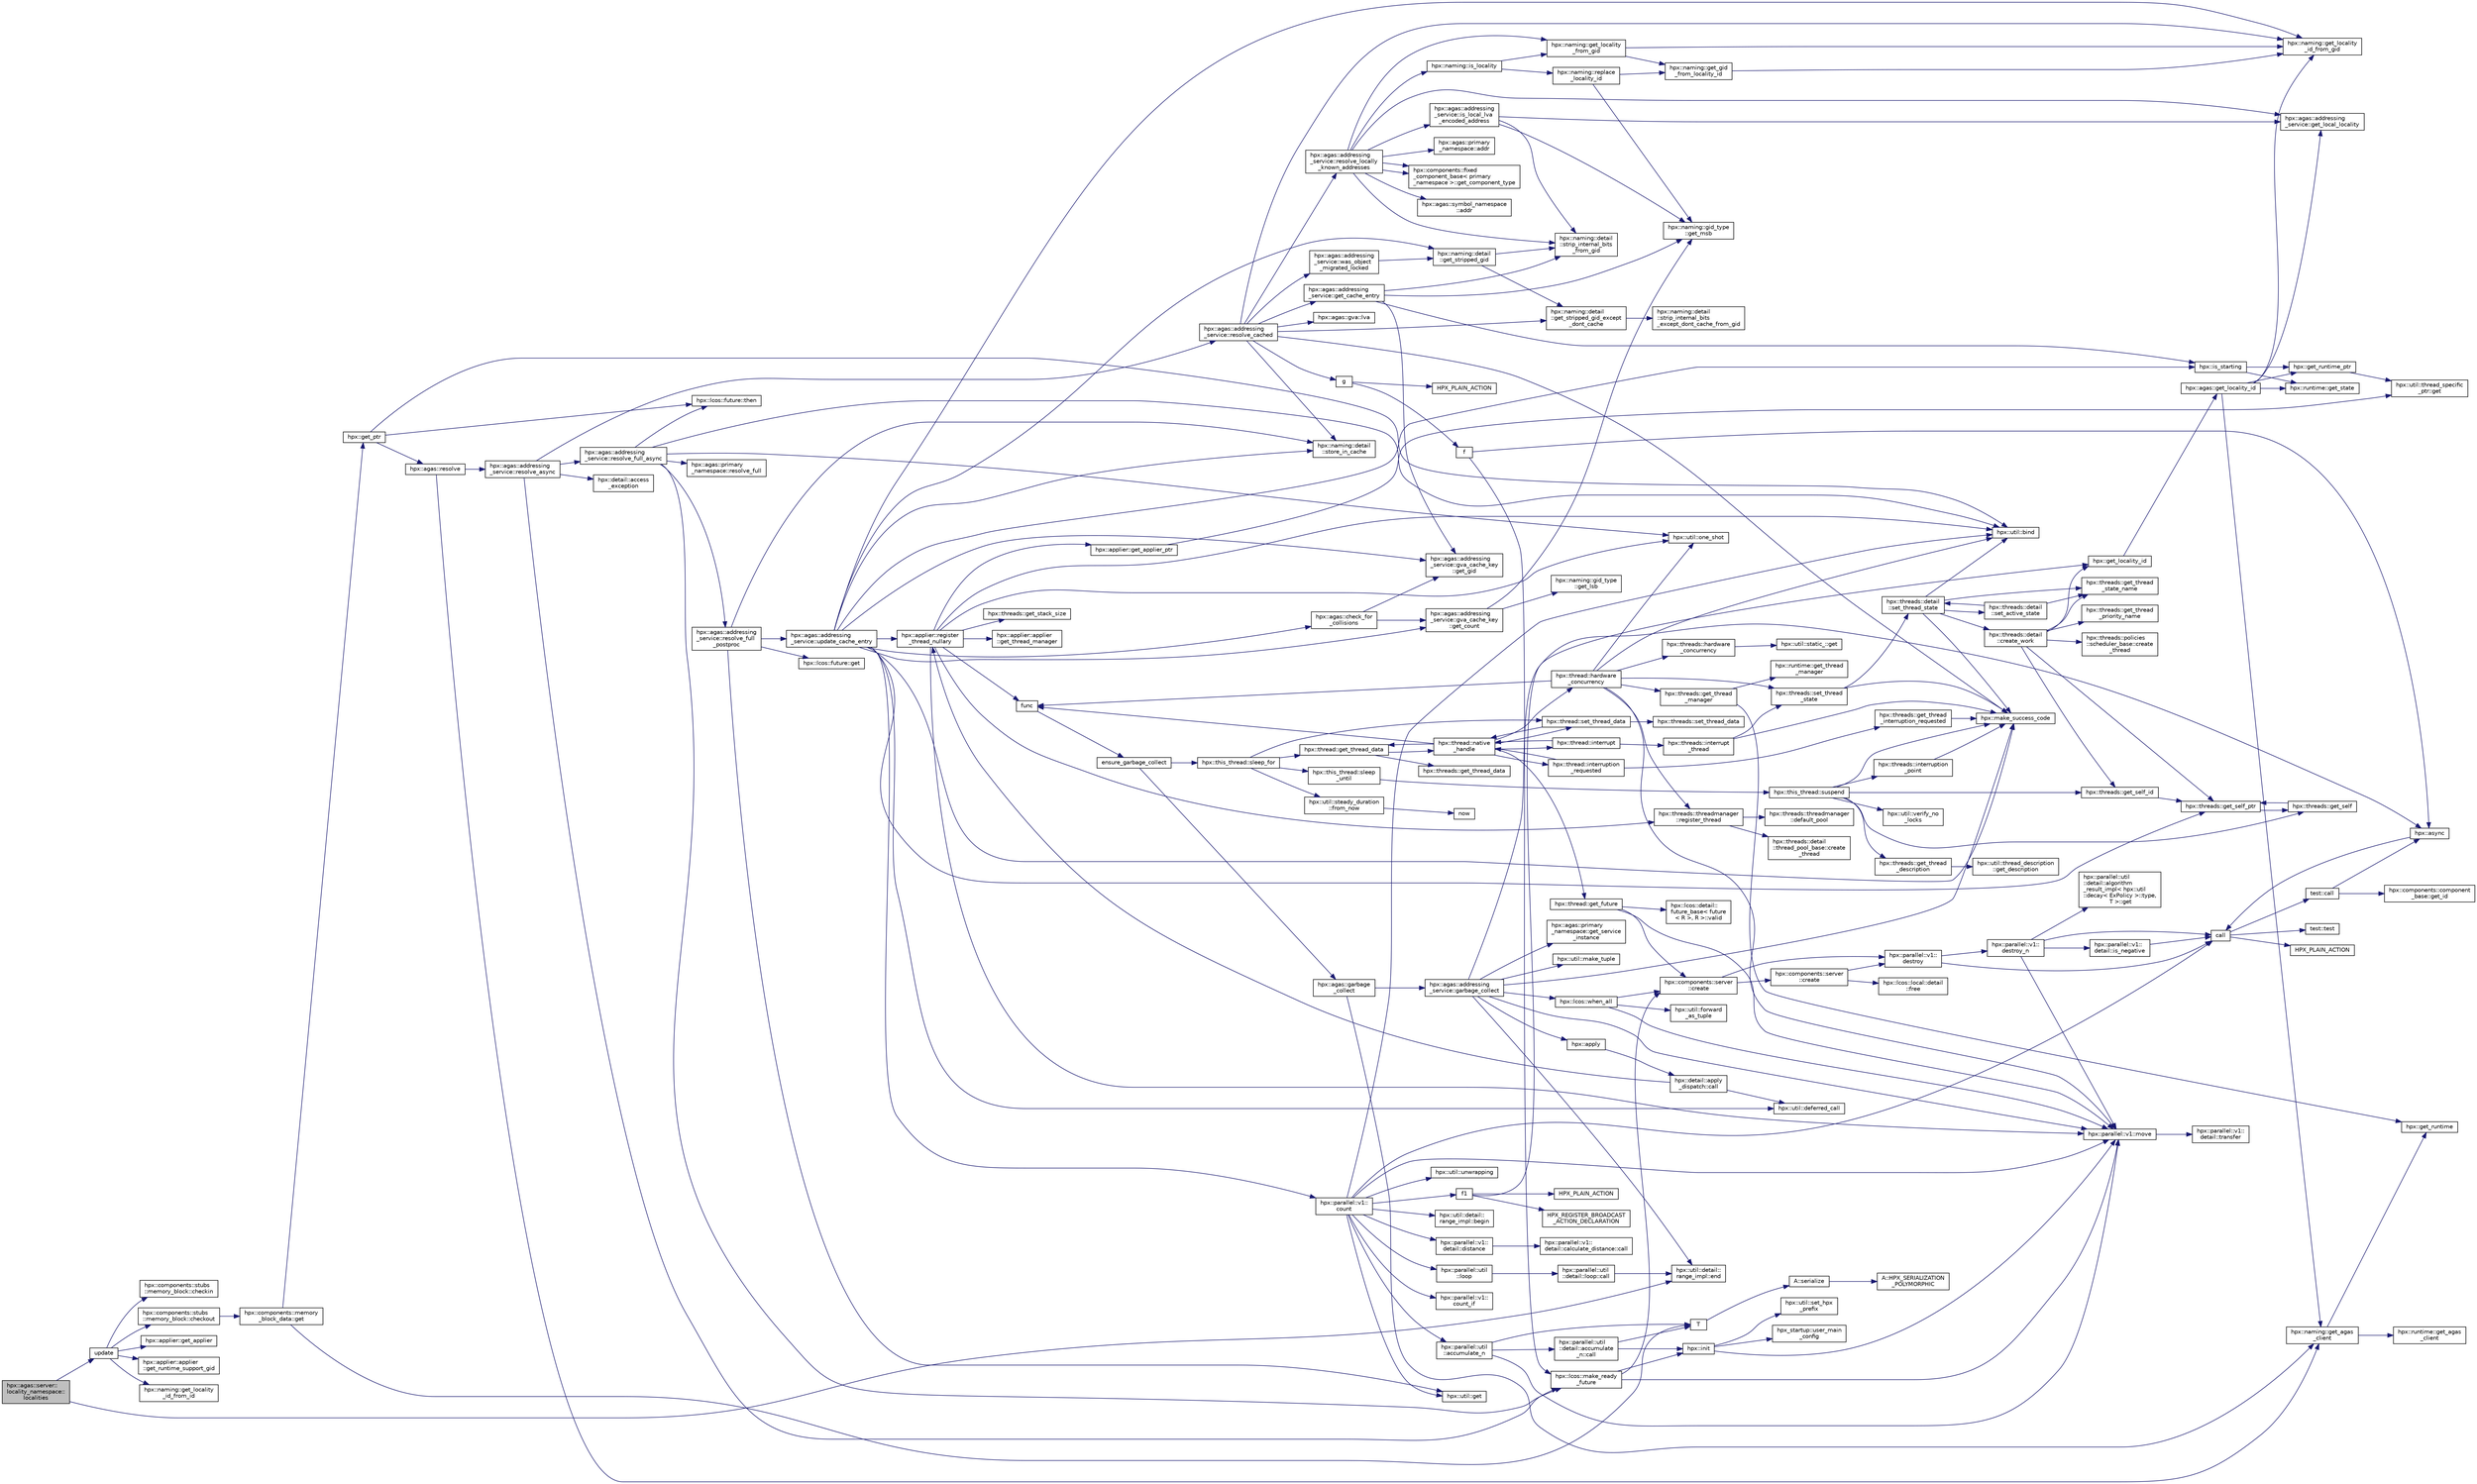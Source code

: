 digraph "hpx::agas::server::locality_namespace::localities"
{
  edge [fontname="Helvetica",fontsize="10",labelfontname="Helvetica",labelfontsize="10"];
  node [fontname="Helvetica",fontsize="10",shape=record];
  rankdir="LR";
  Node565 [label="hpx::agas::server::\llocality_namespace::\llocalities",height=0.2,width=0.4,color="black", fillcolor="grey75", style="filled", fontcolor="black"];
  Node565 -> Node566 [color="midnightblue",fontsize="10",style="solid",fontname="Helvetica"];
  Node566 [label="update",height=0.2,width=0.4,color="black", fillcolor="white", style="filled",URL="$d7/d8b/non__atomic__rma_8cpp.html#a1f6c9aa3449cfad360e892c9c0bb7773"];
  Node566 -> Node567 [color="midnightblue",fontsize="10",style="solid",fontname="Helvetica"];
  Node567 [label="hpx::components::stubs\l::memory_block::checkout",height=0.2,width=0.4,color="black", fillcolor="white", style="filled",URL="$d2/d46/structhpx_1_1components_1_1stubs_1_1memory__block.html#a37128bbb38e0ee31010f3d06d6de4e66"];
  Node567 -> Node568 [color="midnightblue",fontsize="10",style="solid",fontname="Helvetica"];
  Node568 [label="hpx::components::memory\l_block_data::get",height=0.2,width=0.4,color="black", fillcolor="white", style="filled",URL="$d5/d76/classhpx_1_1components_1_1memory__block__data.html#a97ce2f01b730d8d90d329c1642fc0b28"];
  Node568 -> Node569 [color="midnightblue",fontsize="10",style="solid",fontname="Helvetica"];
  Node569 [label="T",height=0.2,width=0.4,color="black", fillcolor="white", style="filled",URL="$db/d33/polymorphic__semiintrusive__template_8cpp.html#ad187658f9cb91c1312b39ae7e896f1ea"];
  Node569 -> Node570 [color="midnightblue",fontsize="10",style="solid",fontname="Helvetica"];
  Node570 [label="A::serialize",height=0.2,width=0.4,color="black", fillcolor="white", style="filled",URL="$d7/da0/struct_a.html#a5f5c287cf471e274ed9dda0da1592212"];
  Node570 -> Node571 [color="midnightblue",fontsize="10",style="solid",fontname="Helvetica"];
  Node571 [label="A::HPX_SERIALIZATION\l_POLYMORPHIC",height=0.2,width=0.4,color="black", fillcolor="white", style="filled",URL="$d7/da0/struct_a.html#ada978cc156cebbafddb1f3aa4c01918c"];
  Node568 -> Node572 [color="midnightblue",fontsize="10",style="solid",fontname="Helvetica"];
  Node572 [label="hpx::get_ptr",height=0.2,width=0.4,color="black", fillcolor="white", style="filled",URL="$d8/d83/namespacehpx.html#aeb814737de830a2e8e340ca052d5ebfa",tooltip="Returns a future referring to the pointer to the underlying memory of a component. "];
  Node572 -> Node573 [color="midnightblue",fontsize="10",style="solid",fontname="Helvetica"];
  Node573 [label="hpx::agas::resolve",height=0.2,width=0.4,color="black", fillcolor="white", style="filled",URL="$dc/d54/namespacehpx_1_1agas.html#aa3252ce39fbc229439bb0d85875b01fb"];
  Node573 -> Node574 [color="midnightblue",fontsize="10",style="solid",fontname="Helvetica"];
  Node574 [label="hpx::naming::get_agas\l_client",height=0.2,width=0.4,color="black", fillcolor="white", style="filled",URL="$d4/dc9/namespacehpx_1_1naming.html#a0408fffd5d34b620712a801b0ae3b032"];
  Node574 -> Node575 [color="midnightblue",fontsize="10",style="solid",fontname="Helvetica"];
  Node575 [label="hpx::get_runtime",height=0.2,width=0.4,color="black", fillcolor="white", style="filled",URL="$d8/d83/namespacehpx.html#aef902cc6c7dd3b9fbadf34d1e850a070"];
  Node574 -> Node576 [color="midnightblue",fontsize="10",style="solid",fontname="Helvetica"];
  Node576 [label="hpx::runtime::get_agas\l_client",height=0.2,width=0.4,color="black", fillcolor="white", style="filled",URL="$d0/d7b/classhpx_1_1runtime.html#aeb5dddd30d6b9861669af8ad44d1a96a"];
  Node573 -> Node577 [color="midnightblue",fontsize="10",style="solid",fontname="Helvetica"];
  Node577 [label="hpx::agas::addressing\l_service::resolve_async",height=0.2,width=0.4,color="black", fillcolor="white", style="filled",URL="$db/d58/structhpx_1_1agas_1_1addressing__service.html#a3344990e7d5c255f51bf89a8fb2828eb"];
  Node577 -> Node578 [color="midnightblue",fontsize="10",style="solid",fontname="Helvetica"];
  Node578 [label="hpx::lcos::make_ready\l_future",height=0.2,width=0.4,color="black", fillcolor="white", style="filled",URL="$d2/dc9/namespacehpx_1_1lcos.html#a42997564ddfde91d475b8a2cea8f53e4"];
  Node578 -> Node579 [color="midnightblue",fontsize="10",style="solid",fontname="Helvetica"];
  Node579 [label="hpx::init",height=0.2,width=0.4,color="black", fillcolor="white", style="filled",URL="$d8/d83/namespacehpx.html#a3c694ea960b47c56b33351ba16e3d76b",tooltip="Main entry point for launching the HPX runtime system. "];
  Node579 -> Node580 [color="midnightblue",fontsize="10",style="solid",fontname="Helvetica"];
  Node580 [label="hpx::util::set_hpx\l_prefix",height=0.2,width=0.4,color="black", fillcolor="white", style="filled",URL="$df/dad/namespacehpx_1_1util.html#ae40a23c1ba0a48d9304dcf717a95793e"];
  Node579 -> Node581 [color="midnightblue",fontsize="10",style="solid",fontname="Helvetica"];
  Node581 [label="hpx_startup::user_main\l_config",height=0.2,width=0.4,color="black", fillcolor="white", style="filled",URL="$d3/dd2/namespacehpx__startup.html#aaac571d88bd3912a4225a23eb3261637"];
  Node579 -> Node582 [color="midnightblue",fontsize="10",style="solid",fontname="Helvetica"];
  Node582 [label="hpx::parallel::v1::move",height=0.2,width=0.4,color="black", fillcolor="white", style="filled",URL="$db/db9/namespacehpx_1_1parallel_1_1v1.html#aa7c4ede081ce786c9d1eb1adff495cfc"];
  Node582 -> Node583 [color="midnightblue",fontsize="10",style="solid",fontname="Helvetica"];
  Node583 [label="hpx::parallel::v1::\ldetail::transfer",height=0.2,width=0.4,color="black", fillcolor="white", style="filled",URL="$d2/ddd/namespacehpx_1_1parallel_1_1v1_1_1detail.html#ab1b56a05e1885ca7cc7ffa1804dd2f3c"];
  Node578 -> Node584 [color="midnightblue",fontsize="10",style="solid",fontname="Helvetica"];
  Node584 [label="hpx::components::server\l::create",height=0.2,width=0.4,color="black", fillcolor="white", style="filled",URL="$d2/da2/namespacehpx_1_1components_1_1server.html#ac776c89f3d68ceb910e8cee9fa937ab4",tooltip="Create arrays of components using their default constructor. "];
  Node584 -> Node585 [color="midnightblue",fontsize="10",style="solid",fontname="Helvetica"];
  Node585 [label="hpx::components::server\l::create",height=0.2,width=0.4,color="black", fillcolor="white", style="filled",URL="$d2/da2/namespacehpx_1_1components_1_1server.html#a77d26de181c97b444565e230577981bd"];
  Node585 -> Node586 [color="midnightblue",fontsize="10",style="solid",fontname="Helvetica"];
  Node586 [label="hpx::lcos::local::detail\l::free",height=0.2,width=0.4,color="black", fillcolor="white", style="filled",URL="$d4/dcb/namespacehpx_1_1lcos_1_1local_1_1detail.html#a55a940f019734e9bb045dc123cd80e48"];
  Node585 -> Node587 [color="midnightblue",fontsize="10",style="solid",fontname="Helvetica"];
  Node587 [label="hpx::parallel::v1::\ldestroy",height=0.2,width=0.4,color="black", fillcolor="white", style="filled",URL="$db/db9/namespacehpx_1_1parallel_1_1v1.html#acf303558375048e8a7cc9a2c2e09477f"];
  Node587 -> Node588 [color="midnightblue",fontsize="10",style="solid",fontname="Helvetica"];
  Node588 [label="call",height=0.2,width=0.4,color="black", fillcolor="white", style="filled",URL="$d2/d67/promise__1620_8cpp.html#a58357f0b82bc761e1d0b9091ed563a70"];
  Node588 -> Node589 [color="midnightblue",fontsize="10",style="solid",fontname="Helvetica"];
  Node589 [label="test::test",height=0.2,width=0.4,color="black", fillcolor="white", style="filled",URL="$d8/d89/structtest.html#ab42d5ece712d716b04cb3f686f297a26"];
  Node588 -> Node590 [color="midnightblue",fontsize="10",style="solid",fontname="Helvetica"];
  Node590 [label="HPX_PLAIN_ACTION",height=0.2,width=0.4,color="black", fillcolor="white", style="filled",URL="$d2/d67/promise__1620_8cpp.html#ab96aab827a4b1fcaf66cfe0ba83fef23"];
  Node588 -> Node591 [color="midnightblue",fontsize="10",style="solid",fontname="Helvetica"];
  Node591 [label="test::call",height=0.2,width=0.4,color="black", fillcolor="white", style="filled",URL="$d8/d89/structtest.html#aeb29e7ed6518b9426ccf1344c52620ae"];
  Node591 -> Node592 [color="midnightblue",fontsize="10",style="solid",fontname="Helvetica"];
  Node592 [label="hpx::async",height=0.2,width=0.4,color="black", fillcolor="white", style="filled",URL="$d8/d83/namespacehpx.html#acb7d8e37b73b823956ce144f9a57eaa4"];
  Node592 -> Node588 [color="midnightblue",fontsize="10",style="solid",fontname="Helvetica"];
  Node591 -> Node593 [color="midnightblue",fontsize="10",style="solid",fontname="Helvetica"];
  Node593 [label="hpx::components::component\l_base::get_id",height=0.2,width=0.4,color="black", fillcolor="white", style="filled",URL="$d2/de6/classhpx_1_1components_1_1component__base.html#a4c8fd93514039bdf01c48d66d82b19cd"];
  Node587 -> Node594 [color="midnightblue",fontsize="10",style="solid",fontname="Helvetica"];
  Node594 [label="hpx::parallel::v1::\ldestroy_n",height=0.2,width=0.4,color="black", fillcolor="white", style="filled",URL="$db/db9/namespacehpx_1_1parallel_1_1v1.html#a71d0691132a300690163f5636bcd5bd3"];
  Node594 -> Node595 [color="midnightblue",fontsize="10",style="solid",fontname="Helvetica"];
  Node595 [label="hpx::parallel::v1::\ldetail::is_negative",height=0.2,width=0.4,color="black", fillcolor="white", style="filled",URL="$d2/ddd/namespacehpx_1_1parallel_1_1v1_1_1detail.html#adf2e40fc4b20ad0fd442ee3118a4d527"];
  Node595 -> Node588 [color="midnightblue",fontsize="10",style="solid",fontname="Helvetica"];
  Node594 -> Node596 [color="midnightblue",fontsize="10",style="solid",fontname="Helvetica"];
  Node596 [label="hpx::parallel::util\l::detail::algorithm\l_result_impl\< hpx::util\l::decay\< ExPolicy \>::type,\l T \>::get",height=0.2,width=0.4,color="black", fillcolor="white", style="filled",URL="$d2/d42/structhpx_1_1parallel_1_1util_1_1detail_1_1algorithm__result__impl.html#ab5b051e8ec74eff5e0e62fd63f5d377e"];
  Node594 -> Node582 [color="midnightblue",fontsize="10",style="solid",fontname="Helvetica"];
  Node594 -> Node588 [color="midnightblue",fontsize="10",style="solid",fontname="Helvetica"];
  Node584 -> Node587 [color="midnightblue",fontsize="10",style="solid",fontname="Helvetica"];
  Node578 -> Node582 [color="midnightblue",fontsize="10",style="solid",fontname="Helvetica"];
  Node577 -> Node597 [color="midnightblue",fontsize="10",style="solid",fontname="Helvetica"];
  Node597 [label="hpx::agas::addressing\l_service::resolve_cached",height=0.2,width=0.4,color="black", fillcolor="white", style="filled",URL="$db/d58/structhpx_1_1agas_1_1addressing__service.html#a187ac62b4a4b7c1b98b75979357f07a9"];
  Node597 -> Node598 [color="midnightblue",fontsize="10",style="solid",fontname="Helvetica"];
  Node598 [label="hpx::naming::detail\l::get_stripped_gid_except\l_dont_cache",height=0.2,width=0.4,color="black", fillcolor="white", style="filled",URL="$d5/d18/namespacehpx_1_1naming_1_1detail.html#a1ab848588112d0f7fac377a15692c9cc"];
  Node598 -> Node599 [color="midnightblue",fontsize="10",style="solid",fontname="Helvetica"];
  Node599 [label="hpx::naming::detail\l::strip_internal_bits\l_except_dont_cache_from_gid",height=0.2,width=0.4,color="black", fillcolor="white", style="filled",URL="$d5/d18/namespacehpx_1_1naming_1_1detail.html#aabeb51a92376c6bfb9cf31bf9ff0c4cc"];
  Node597 -> Node600 [color="midnightblue",fontsize="10",style="solid",fontname="Helvetica"];
  Node600 [label="hpx::agas::addressing\l_service::resolve_locally\l_known_addresses",height=0.2,width=0.4,color="black", fillcolor="white", style="filled",URL="$db/d58/structhpx_1_1agas_1_1addressing__service.html#afb44b2c86524b47d1431d9d66524075c"];
  Node600 -> Node601 [color="midnightblue",fontsize="10",style="solid",fontname="Helvetica"];
  Node601 [label="hpx::naming::detail\l::strip_internal_bits\l_from_gid",height=0.2,width=0.4,color="black", fillcolor="white", style="filled",URL="$d5/d18/namespacehpx_1_1naming_1_1detail.html#a95cca4d4bc82a9da3e804b225b03dfaf"];
  Node600 -> Node602 [color="midnightblue",fontsize="10",style="solid",fontname="Helvetica"];
  Node602 [label="hpx::agas::addressing\l_service::is_local_lva\l_encoded_address",height=0.2,width=0.4,color="black", fillcolor="white", style="filled",URL="$db/d58/structhpx_1_1agas_1_1addressing__service.html#af9469c8740aeb898ce6937e2d0e57095"];
  Node602 -> Node601 [color="midnightblue",fontsize="10",style="solid",fontname="Helvetica"];
  Node602 -> Node603 [color="midnightblue",fontsize="10",style="solid",fontname="Helvetica"];
  Node603 [label="hpx::agas::addressing\l_service::get_local_locality",height=0.2,width=0.4,color="black", fillcolor="white", style="filled",URL="$db/d58/structhpx_1_1agas_1_1addressing__service.html#ab52c19a37c2a7a006c6c15f90ad0539c"];
  Node602 -> Node604 [color="midnightblue",fontsize="10",style="solid",fontname="Helvetica"];
  Node604 [label="hpx::naming::gid_type\l::get_msb",height=0.2,width=0.4,color="black", fillcolor="white", style="filled",URL="$d3/d67/structhpx_1_1naming_1_1gid__type.html#a31d0fb49a563fb184fecaabdced4dcd9"];
  Node600 -> Node603 [color="midnightblue",fontsize="10",style="solid",fontname="Helvetica"];
  Node600 -> Node605 [color="midnightblue",fontsize="10",style="solid",fontname="Helvetica"];
  Node605 [label="hpx::naming::is_locality",height=0.2,width=0.4,color="black", fillcolor="white", style="filled",URL="$d4/dc9/namespacehpx_1_1naming.html#a960045d29982b0fda774809643cf2be8"];
  Node605 -> Node606 [color="midnightblue",fontsize="10",style="solid",fontname="Helvetica"];
  Node606 [label="hpx::naming::get_locality\l_from_gid",height=0.2,width=0.4,color="black", fillcolor="white", style="filled",URL="$d4/dc9/namespacehpx_1_1naming.html#a0b1c0ab6510a7a869fa4e3c7717748e5"];
  Node606 -> Node607 [color="midnightblue",fontsize="10",style="solid",fontname="Helvetica"];
  Node607 [label="hpx::naming::get_gid\l_from_locality_id",height=0.2,width=0.4,color="black", fillcolor="white", style="filled",URL="$d4/dc9/namespacehpx_1_1naming.html#ae50a3ecdb5854b6a25a556ebc9830541"];
  Node607 -> Node608 [color="midnightblue",fontsize="10",style="solid",fontname="Helvetica"];
  Node608 [label="hpx::naming::get_locality\l_id_from_gid",height=0.2,width=0.4,color="black", fillcolor="white", style="filled",URL="$d4/dc9/namespacehpx_1_1naming.html#a7fd43037784560bd04fda9b49e33529f"];
  Node606 -> Node608 [color="midnightblue",fontsize="10",style="solid",fontname="Helvetica"];
  Node605 -> Node609 [color="midnightblue",fontsize="10",style="solid",fontname="Helvetica"];
  Node609 [label="hpx::naming::replace\l_locality_id",height=0.2,width=0.4,color="black", fillcolor="white", style="filled",URL="$d4/dc9/namespacehpx_1_1naming.html#a27ed9275dccbd5fb677b350f040c21b4"];
  Node609 -> Node607 [color="midnightblue",fontsize="10",style="solid",fontname="Helvetica"];
  Node609 -> Node604 [color="midnightblue",fontsize="10",style="solid",fontname="Helvetica"];
  Node600 -> Node606 [color="midnightblue",fontsize="10",style="solid",fontname="Helvetica"];
  Node600 -> Node610 [color="midnightblue",fontsize="10",style="solid",fontname="Helvetica"];
  Node610 [label="hpx::agas::primary\l_namespace::addr",height=0.2,width=0.4,color="black", fillcolor="white", style="filled",URL="$d1/d43/structhpx_1_1agas_1_1primary__namespace.html#ab71d11675989acee54e82f6d1956a77c"];
  Node600 -> Node611 [color="midnightblue",fontsize="10",style="solid",fontname="Helvetica"];
  Node611 [label="hpx::components::fixed\l_component_base\< primary\l_namespace \>::get_component_type",height=0.2,width=0.4,color="black", fillcolor="white", style="filled",URL="$df/dfd/classhpx_1_1components_1_1fixed__component__base.html#aa87dbc5aad4f2ee3f9b8f62c6981a8c2"];
  Node600 -> Node612 [color="midnightblue",fontsize="10",style="solid",fontname="Helvetica"];
  Node612 [label="hpx::agas::symbol_namespace\l::addr",height=0.2,width=0.4,color="black", fillcolor="white", style="filled",URL="$dd/d5e/structhpx_1_1agas_1_1symbol__namespace.html#a2527957c5b5ce9c4842294c8a95d00b4"];
  Node600 -> Node611 [color="midnightblue",fontsize="10",style="solid",fontname="Helvetica"];
  Node597 -> Node613 [color="midnightblue",fontsize="10",style="solid",fontname="Helvetica"];
  Node613 [label="hpx::make_success_code",height=0.2,width=0.4,color="black", fillcolor="white", style="filled",URL="$d8/d83/namespacehpx.html#a0e8512a8f49e2a6c8185061181419d8f",tooltip="Returns error_code(hpx::success, \"success\", mode). "];
  Node597 -> Node614 [color="midnightblue",fontsize="10",style="solid",fontname="Helvetica"];
  Node614 [label="hpx::naming::detail\l::store_in_cache",height=0.2,width=0.4,color="black", fillcolor="white", style="filled",URL="$d5/d18/namespacehpx_1_1naming_1_1detail.html#a58e1ddcbd72ed4042377e11f32abf3fa"];
  Node597 -> Node608 [color="midnightblue",fontsize="10",style="solid",fontname="Helvetica"];
  Node597 -> Node615 [color="midnightblue",fontsize="10",style="solid",fontname="Helvetica"];
  Node615 [label="hpx::agas::addressing\l_service::was_object\l_migrated_locked",height=0.2,width=0.4,color="black", fillcolor="white", style="filled",URL="$db/d58/structhpx_1_1agas_1_1addressing__service.html#aade8c179c3866b1212fe6439b586ace1",tooltip="Maintain list of migrated objects. "];
  Node615 -> Node616 [color="midnightblue",fontsize="10",style="solid",fontname="Helvetica"];
  Node616 [label="hpx::naming::detail\l::get_stripped_gid",height=0.2,width=0.4,color="black", fillcolor="white", style="filled",URL="$d5/d18/namespacehpx_1_1naming_1_1detail.html#ad3a849cb7ebd5dccf9aefadccc21dd89"];
  Node616 -> Node601 [color="midnightblue",fontsize="10",style="solid",fontname="Helvetica"];
  Node616 -> Node598 [color="midnightblue",fontsize="10",style="solid",fontname="Helvetica"];
  Node597 -> Node617 [color="midnightblue",fontsize="10",style="solid",fontname="Helvetica"];
  Node617 [label="g",height=0.2,width=0.4,color="black", fillcolor="white", style="filled",URL="$da/d17/cxx11__noexcept_8cpp.html#a96f5ebe659f57f5faa7343c54f8ea39a"];
  Node617 -> Node618 [color="midnightblue",fontsize="10",style="solid",fontname="Helvetica"];
  Node618 [label="f",height=0.2,width=0.4,color="black", fillcolor="white", style="filled",URL="$d4/d13/async__unwrap__1037_8cpp.html#a02a6b0b4f77af9f69a841dc8262b0cd0"];
  Node618 -> Node592 [color="midnightblue",fontsize="10",style="solid",fontname="Helvetica"];
  Node618 -> Node578 [color="midnightblue",fontsize="10",style="solid",fontname="Helvetica"];
  Node617 -> Node619 [color="midnightblue",fontsize="10",style="solid",fontname="Helvetica"];
  Node619 [label="HPX_PLAIN_ACTION",height=0.2,width=0.4,color="black", fillcolor="white", style="filled",URL="$d4/d13/async__unwrap__1037_8cpp.html#ab5991a65409f0229f564e4935bd7b979"];
  Node597 -> Node620 [color="midnightblue",fontsize="10",style="solid",fontname="Helvetica"];
  Node620 [label="hpx::agas::addressing\l_service::get_cache_entry",height=0.2,width=0.4,color="black", fillcolor="white", style="filled",URL="$db/d58/structhpx_1_1agas_1_1addressing__service.html#aa49e358ece0734e36829a90603b51c63"];
  Node620 -> Node621 [color="midnightblue",fontsize="10",style="solid",fontname="Helvetica"];
  Node621 [label="hpx::is_starting",height=0.2,width=0.4,color="black", fillcolor="white", style="filled",URL="$d8/d83/namespacehpx.html#ab3ff61647293cfe9b7c3060fee8445a5",tooltip="Test whether the runtime system is currently being started. "];
  Node621 -> Node622 [color="midnightblue",fontsize="10",style="solid",fontname="Helvetica"];
  Node622 [label="hpx::get_runtime_ptr",height=0.2,width=0.4,color="black", fillcolor="white", style="filled",URL="$d8/d83/namespacehpx.html#af29daf2bb3e01b4d6495a1742b6cce64"];
  Node622 -> Node623 [color="midnightblue",fontsize="10",style="solid",fontname="Helvetica"];
  Node623 [label="hpx::util::thread_specific\l_ptr::get",height=0.2,width=0.4,color="black", fillcolor="white", style="filled",URL="$d4/d4c/structhpx_1_1util_1_1thread__specific__ptr.html#a3b27d8520710478aa41d1f74206bdba9"];
  Node621 -> Node624 [color="midnightblue",fontsize="10",style="solid",fontname="Helvetica"];
  Node624 [label="hpx::runtime::get_state",height=0.2,width=0.4,color="black", fillcolor="white", style="filled",URL="$d0/d7b/classhpx_1_1runtime.html#ab405f80e060dac95d624520f38b0524c"];
  Node620 -> Node601 [color="midnightblue",fontsize="10",style="solid",fontname="Helvetica"];
  Node620 -> Node604 [color="midnightblue",fontsize="10",style="solid",fontname="Helvetica"];
  Node620 -> Node625 [color="midnightblue",fontsize="10",style="solid",fontname="Helvetica"];
  Node625 [label="hpx::agas::addressing\l_service::gva_cache_key\l::get_gid",height=0.2,width=0.4,color="black", fillcolor="white", style="filled",URL="$d0/d9c/structhpx_1_1agas_1_1addressing__service_1_1gva__cache__key.html#a708ed959cf225ceef95f3328a99e29ff"];
  Node597 -> Node626 [color="midnightblue",fontsize="10",style="solid",fontname="Helvetica"];
  Node626 [label="hpx::agas::gva::lva",height=0.2,width=0.4,color="black", fillcolor="white", style="filled",URL="$dc/d8a/structhpx_1_1agas_1_1gva.html#aea2401483cd9320a0a8ca504e79e076b"];
  Node577 -> Node627 [color="midnightblue",fontsize="10",style="solid",fontname="Helvetica"];
  Node627 [label="hpx::detail::access\l_exception",height=0.2,width=0.4,color="black", fillcolor="white", style="filled",URL="$d5/dbe/namespacehpx_1_1detail.html#ad5b3b2c9c75cdd2d75f4473c03230643"];
  Node577 -> Node628 [color="midnightblue",fontsize="10",style="solid",fontname="Helvetica"];
  Node628 [label="hpx::agas::addressing\l_service::resolve_full_async",height=0.2,width=0.4,color="black", fillcolor="white", style="filled",URL="$db/d58/structhpx_1_1agas_1_1addressing__service.html#af678e6288e0f302b9c96b813a8e660ef"];
  Node628 -> Node578 [color="midnightblue",fontsize="10",style="solid",fontname="Helvetica"];
  Node628 -> Node629 [color="midnightblue",fontsize="10",style="solid",fontname="Helvetica"];
  Node629 [label="hpx::agas::primary\l_namespace::resolve_full",height=0.2,width=0.4,color="black", fillcolor="white", style="filled",URL="$d1/d43/structhpx_1_1agas_1_1primary__namespace.html#ae7bd476e130fc743397d0d18bb161f74"];
  Node628 -> Node630 [color="midnightblue",fontsize="10",style="solid",fontname="Helvetica"];
  Node630 [label="hpx::lcos::future::then",height=0.2,width=0.4,color="black", fillcolor="white", style="filled",URL="$d0/d33/classhpx_1_1lcos_1_1future.html#a17045dee172c36e208b2cbd400fa8797"];
  Node628 -> Node631 [color="midnightblue",fontsize="10",style="solid",fontname="Helvetica"];
  Node631 [label="hpx::util::bind",height=0.2,width=0.4,color="black", fillcolor="white", style="filled",URL="$df/dad/namespacehpx_1_1util.html#ad844caedf82a0173d6909d910c3e48c6"];
  Node628 -> Node632 [color="midnightblue",fontsize="10",style="solid",fontname="Helvetica"];
  Node632 [label="hpx::util::one_shot",height=0.2,width=0.4,color="black", fillcolor="white", style="filled",URL="$df/dad/namespacehpx_1_1util.html#a273e61be42a72415291e0ec0a4f28c7a"];
  Node628 -> Node633 [color="midnightblue",fontsize="10",style="solid",fontname="Helvetica"];
  Node633 [label="hpx::agas::addressing\l_service::resolve_full\l_postproc",height=0.2,width=0.4,color="black", fillcolor="white", style="filled",URL="$db/d58/structhpx_1_1agas_1_1addressing__service.html#a9adf9683a9e200a15224e7c04f8d6339"];
  Node633 -> Node634 [color="midnightblue",fontsize="10",style="solid",fontname="Helvetica"];
  Node634 [label="hpx::util::get",height=0.2,width=0.4,color="black", fillcolor="white", style="filled",URL="$df/dad/namespacehpx_1_1util.html#a5cbd3c41f03f4d4acaedaa4777e3cc02"];
  Node633 -> Node635 [color="midnightblue",fontsize="10",style="solid",fontname="Helvetica"];
  Node635 [label="hpx::lcos::future::get",height=0.2,width=0.4,color="black", fillcolor="white", style="filled",URL="$d0/d33/classhpx_1_1lcos_1_1future.html#a8c28269486d5620ac48af349f17bb41c"];
  Node633 -> Node614 [color="midnightblue",fontsize="10",style="solid",fontname="Helvetica"];
  Node633 -> Node636 [color="midnightblue",fontsize="10",style="solid",fontname="Helvetica"];
  Node636 [label="hpx::agas::addressing\l_service::update_cache_entry",height=0.2,width=0.4,color="black", fillcolor="white", style="filled",URL="$db/d58/structhpx_1_1agas_1_1addressing__service.html#ab49f7530592fc5c804c94720b8ffd61d"];
  Node636 -> Node613 [color="midnightblue",fontsize="10",style="solid",fontname="Helvetica"];
  Node636 -> Node614 [color="midnightblue",fontsize="10",style="solid",fontname="Helvetica"];
  Node636 -> Node616 [color="midnightblue",fontsize="10",style="solid",fontname="Helvetica"];
  Node636 -> Node608 [color="midnightblue",fontsize="10",style="solid",fontname="Helvetica"];
  Node636 -> Node637 [color="midnightblue",fontsize="10",style="solid",fontname="Helvetica"];
  Node637 [label="hpx::threads::get_self_ptr",height=0.2,width=0.4,color="black", fillcolor="white", style="filled",URL="$d7/d28/namespacehpx_1_1threads.html#a22877ae347ad884cde3a51397dad6c53"];
  Node637 -> Node638 [color="midnightblue",fontsize="10",style="solid",fontname="Helvetica"];
  Node638 [label="hpx::threads::get_self",height=0.2,width=0.4,color="black", fillcolor="white", style="filled",URL="$d7/d28/namespacehpx_1_1threads.html#a07daf4d6d29233f20d66d41ab7b5b8e8"];
  Node638 -> Node637 [color="midnightblue",fontsize="10",style="solid",fontname="Helvetica"];
  Node636 -> Node621 [color="midnightblue",fontsize="10",style="solid",fontname="Helvetica"];
  Node636 -> Node639 [color="midnightblue",fontsize="10",style="solid",fontname="Helvetica"];
  Node639 [label="hpx::applier::register\l_thread_nullary",height=0.2,width=0.4,color="black", fillcolor="white", style="filled",URL="$d8/dcb/namespacehpx_1_1applier.html#a401cd1145927e58d74d1eb52aaccd936"];
  Node639 -> Node640 [color="midnightblue",fontsize="10",style="solid",fontname="Helvetica"];
  Node640 [label="hpx::applier::get_applier_ptr",height=0.2,width=0.4,color="black", fillcolor="white", style="filled",URL="$d8/dcb/namespacehpx_1_1applier.html#a617483cf2b77ad3a0aa428ade7b35299"];
  Node640 -> Node623 [color="midnightblue",fontsize="10",style="solid",fontname="Helvetica"];
  Node639 -> Node641 [color="midnightblue",fontsize="10",style="solid",fontname="Helvetica"];
  Node641 [label="func",height=0.2,width=0.4,color="black", fillcolor="white", style="filled",URL="$d8/dfd/id__type__ref__counting__1032_8cpp.html#ab811b86ea5107ffb3351fcaa29d2c652"];
  Node641 -> Node642 [color="midnightblue",fontsize="10",style="solid",fontname="Helvetica"];
  Node642 [label="ensure_garbage_collect",height=0.2,width=0.4,color="black", fillcolor="white", style="filled",URL="$d8/dfd/id__type__ref__counting__1032_8cpp.html#a5264b94bf7c262ac0e521fb290d476d5"];
  Node642 -> Node643 [color="midnightblue",fontsize="10",style="solid",fontname="Helvetica"];
  Node643 [label="hpx::this_thread::sleep_for",height=0.2,width=0.4,color="black", fillcolor="white", style="filled",URL="$d9/d52/namespacehpx_1_1this__thread.html#afc042a5a5fa52eef2d1d177a343435cf"];
  Node643 -> Node644 [color="midnightblue",fontsize="10",style="solid",fontname="Helvetica"];
  Node644 [label="hpx::this_thread::sleep\l_until",height=0.2,width=0.4,color="black", fillcolor="white", style="filled",URL="$d9/d52/namespacehpx_1_1this__thread.html#ae12a853980115b23ff0ab8ca06622658"];
  Node644 -> Node645 [color="midnightblue",fontsize="10",style="solid",fontname="Helvetica"];
  Node645 [label="hpx::this_thread::suspend",height=0.2,width=0.4,color="black", fillcolor="white", style="filled",URL="$d9/d52/namespacehpx_1_1this__thread.html#aca220026fb3014c0881d129fe31c0073"];
  Node645 -> Node638 [color="midnightblue",fontsize="10",style="solid",fontname="Helvetica"];
  Node645 -> Node646 [color="midnightblue",fontsize="10",style="solid",fontname="Helvetica"];
  Node646 [label="hpx::threads::get_self_id",height=0.2,width=0.4,color="black", fillcolor="white", style="filled",URL="$d7/d28/namespacehpx_1_1threads.html#afafe0f900b9fac3d4ed3c747625c1cfe"];
  Node646 -> Node637 [color="midnightblue",fontsize="10",style="solid",fontname="Helvetica"];
  Node645 -> Node647 [color="midnightblue",fontsize="10",style="solid",fontname="Helvetica"];
  Node647 [label="hpx::threads::interruption\l_point",height=0.2,width=0.4,color="black", fillcolor="white", style="filled",URL="$d7/d28/namespacehpx_1_1threads.html#ada6ec56a12b050707311d8c628089059"];
  Node647 -> Node613 [color="midnightblue",fontsize="10",style="solid",fontname="Helvetica"];
  Node645 -> Node648 [color="midnightblue",fontsize="10",style="solid",fontname="Helvetica"];
  Node648 [label="hpx::util::verify_no\l_locks",height=0.2,width=0.4,color="black", fillcolor="white", style="filled",URL="$df/dad/namespacehpx_1_1util.html#ae0e1837ee6f09b79b26c2e788d2e9fc9"];
  Node645 -> Node649 [color="midnightblue",fontsize="10",style="solid",fontname="Helvetica"];
  Node649 [label="hpx::threads::get_thread\l_description",height=0.2,width=0.4,color="black", fillcolor="white", style="filled",URL="$d7/d28/namespacehpx_1_1threads.html#a42fc18a7a680f4e8bc633a4b4c956701"];
  Node649 -> Node650 [color="midnightblue",fontsize="10",style="solid",fontname="Helvetica"];
  Node650 [label="hpx::util::thread_description\l::get_description",height=0.2,width=0.4,color="black", fillcolor="white", style="filled",URL="$df/d9e/structhpx_1_1util_1_1thread__description.html#a8c834e14eca6eb228188022577f9f952"];
  Node645 -> Node613 [color="midnightblue",fontsize="10",style="solid",fontname="Helvetica"];
  Node643 -> Node651 [color="midnightblue",fontsize="10",style="solid",fontname="Helvetica"];
  Node651 [label="hpx::util::steady_duration\l::from_now",height=0.2,width=0.4,color="black", fillcolor="white", style="filled",URL="$d9/d4f/classhpx_1_1util_1_1steady__duration.html#a0132206d767cd0f7395507b40111a153"];
  Node651 -> Node652 [color="midnightblue",fontsize="10",style="solid",fontname="Helvetica"];
  Node652 [label="now",height=0.2,width=0.4,color="black", fillcolor="white", style="filled",URL="$de/db3/1d__stencil__1__omp_8cpp.html#a89e9667753dccfac455bd37a7a3a7b16"];
  Node643 -> Node653 [color="midnightblue",fontsize="10",style="solid",fontname="Helvetica"];
  Node653 [label="hpx::thread::get_thread_data",height=0.2,width=0.4,color="black", fillcolor="white", style="filled",URL="$de/d9b/classhpx_1_1thread.html#a4535ef82cec3b953d2c941d20e3e3904"];
  Node653 -> Node654 [color="midnightblue",fontsize="10",style="solid",fontname="Helvetica"];
  Node654 [label="hpx::threads::get_thread_data",height=0.2,width=0.4,color="black", fillcolor="white", style="filled",URL="$d7/d28/namespacehpx_1_1threads.html#a8737931ff6303807225f735b2b384ae4"];
  Node653 -> Node655 [color="midnightblue",fontsize="10",style="solid",fontname="Helvetica"];
  Node655 [label="hpx::thread::native\l_handle",height=0.2,width=0.4,color="black", fillcolor="white", style="filled",URL="$de/d9b/classhpx_1_1thread.html#acf48190d264ab64c1c4ec99d0b421b5a"];
  Node655 -> Node656 [color="midnightblue",fontsize="10",style="solid",fontname="Helvetica"];
  Node656 [label="hpx::thread::hardware\l_concurrency",height=0.2,width=0.4,color="black", fillcolor="white", style="filled",URL="$de/d9b/classhpx_1_1thread.html#a8e4fff210e02485ba493bc3a2a956c03"];
  Node656 -> Node657 [color="midnightblue",fontsize="10",style="solid",fontname="Helvetica"];
  Node657 [label="hpx::threads::hardware\l_concurrency",height=0.2,width=0.4,color="black", fillcolor="white", style="filled",URL="$d7/d28/namespacehpx_1_1threads.html#aa8752a235478d2ad7b5ac467b63ab527"];
  Node657 -> Node658 [color="midnightblue",fontsize="10",style="solid",fontname="Helvetica"];
  Node658 [label="hpx::util::static_::get",height=0.2,width=0.4,color="black", fillcolor="white", style="filled",URL="$d3/dbb/structhpx_1_1util_1_1static__.html#a2967c633948a3bf17a3b5405ef5a8318"];
  Node656 -> Node641 [color="midnightblue",fontsize="10",style="solid",fontname="Helvetica"];
  Node656 -> Node631 [color="midnightblue",fontsize="10",style="solid",fontname="Helvetica"];
  Node656 -> Node632 [color="midnightblue",fontsize="10",style="solid",fontname="Helvetica"];
  Node656 -> Node582 [color="midnightblue",fontsize="10",style="solid",fontname="Helvetica"];
  Node656 -> Node659 [color="midnightblue",fontsize="10",style="solid",fontname="Helvetica"];
  Node659 [label="hpx::threads::get_thread\l_manager",height=0.2,width=0.4,color="black", fillcolor="white", style="filled",URL="$d7/d28/namespacehpx_1_1threads.html#a076973c3a53beadde7d967e22c4f6cce"];
  Node659 -> Node575 [color="midnightblue",fontsize="10",style="solid",fontname="Helvetica"];
  Node659 -> Node660 [color="midnightblue",fontsize="10",style="solid",fontname="Helvetica"];
  Node660 [label="hpx::runtime::get_thread\l_manager",height=0.2,width=0.4,color="black", fillcolor="white", style="filled",URL="$d0/d7b/classhpx_1_1runtime.html#a865b12d57fcd44a8d3dda3e35414f563"];
  Node656 -> Node661 [color="midnightblue",fontsize="10",style="solid",fontname="Helvetica"];
  Node661 [label="hpx::threads::threadmanager\l::register_thread",height=0.2,width=0.4,color="black", fillcolor="white", style="filled",URL="$d5/daa/classhpx_1_1threads_1_1threadmanager.html#a7f79c7578e08a60ca45eb276ce8133d8"];
  Node661 -> Node662 [color="midnightblue",fontsize="10",style="solid",fontname="Helvetica"];
  Node662 [label="hpx::threads::threadmanager\l::default_pool",height=0.2,width=0.4,color="black", fillcolor="white", style="filled",URL="$d5/daa/classhpx_1_1threads_1_1threadmanager.html#a851f067d03b5dd1c5e6a9a6a841e05df"];
  Node661 -> Node663 [color="midnightblue",fontsize="10",style="solid",fontname="Helvetica"];
  Node663 [label="hpx::threads::detail\l::thread_pool_base::create\l_thread",height=0.2,width=0.4,color="black", fillcolor="white", style="filled",URL="$de/dae/classhpx_1_1threads_1_1detail_1_1thread__pool__base.html#ad35d3779eef6f4528e62a26d71b34b34"];
  Node656 -> Node664 [color="midnightblue",fontsize="10",style="solid",fontname="Helvetica"];
  Node664 [label="hpx::threads::set_thread\l_state",height=0.2,width=0.4,color="black", fillcolor="white", style="filled",URL="$d7/d28/namespacehpx_1_1threads.html#ac0690ad16ad778bcc79dcd727cc33025",tooltip="Set the thread state of the thread referenced by the thread_id id. "];
  Node664 -> Node613 [color="midnightblue",fontsize="10",style="solid",fontname="Helvetica"];
  Node664 -> Node665 [color="midnightblue",fontsize="10",style="solid",fontname="Helvetica"];
  Node665 [label="hpx::threads::detail\l::set_thread_state",height=0.2,width=0.4,color="black", fillcolor="white", style="filled",URL="$d2/dd1/namespacehpx_1_1threads_1_1detail.html#af85ddc854c4a149bf1738eb1b111b9ab"];
  Node665 -> Node666 [color="midnightblue",fontsize="10",style="solid",fontname="Helvetica"];
  Node666 [label="hpx::threads::get_thread\l_state_name",height=0.2,width=0.4,color="black", fillcolor="white", style="filled",URL="$d7/d28/namespacehpx_1_1threads.html#a26f91ea8d2195f165c033241c5cd11db"];
  Node665 -> Node613 [color="midnightblue",fontsize="10",style="solid",fontname="Helvetica"];
  Node665 -> Node631 [color="midnightblue",fontsize="10",style="solid",fontname="Helvetica"];
  Node665 -> Node667 [color="midnightblue",fontsize="10",style="solid",fontname="Helvetica"];
  Node667 [label="hpx::threads::detail\l::set_active_state",height=0.2,width=0.4,color="black", fillcolor="white", style="filled",URL="$d2/dd1/namespacehpx_1_1threads_1_1detail.html#a45884a5bf04ad66a4f259231a3947e76"];
  Node667 -> Node666 [color="midnightblue",fontsize="10",style="solid",fontname="Helvetica"];
  Node667 -> Node665 [color="midnightblue",fontsize="10",style="solid",fontname="Helvetica"];
  Node665 -> Node668 [color="midnightblue",fontsize="10",style="solid",fontname="Helvetica"];
  Node668 [label="hpx::threads::detail\l::create_work",height=0.2,width=0.4,color="black", fillcolor="white", style="filled",URL="$d2/dd1/namespacehpx_1_1threads_1_1detail.html#ae22384a3c1b1a1940032fad068fb54b1"];
  Node668 -> Node666 [color="midnightblue",fontsize="10",style="solid",fontname="Helvetica"];
  Node668 -> Node669 [color="midnightblue",fontsize="10",style="solid",fontname="Helvetica"];
  Node669 [label="hpx::threads::get_thread\l_priority_name",height=0.2,width=0.4,color="black", fillcolor="white", style="filled",URL="$d7/d28/namespacehpx_1_1threads.html#a9c6b2fec0c1cf5b06ff83ce756ca6d42"];
  Node668 -> Node637 [color="midnightblue",fontsize="10",style="solid",fontname="Helvetica"];
  Node668 -> Node646 [color="midnightblue",fontsize="10",style="solid",fontname="Helvetica"];
  Node668 -> Node670 [color="midnightblue",fontsize="10",style="solid",fontname="Helvetica"];
  Node670 [label="hpx::get_locality_id",height=0.2,width=0.4,color="black", fillcolor="white", style="filled",URL="$d8/d83/namespacehpx.html#a158d7c54a657bb364c1704033010697b",tooltip="Return the number of the locality this function is being called from. "];
  Node670 -> Node671 [color="midnightblue",fontsize="10",style="solid",fontname="Helvetica"];
  Node671 [label="hpx::agas::get_locality_id",height=0.2,width=0.4,color="black", fillcolor="white", style="filled",URL="$dc/d54/namespacehpx_1_1agas.html#a491cc2ddecdf0f1a9129900caa6a4d3e"];
  Node671 -> Node622 [color="midnightblue",fontsize="10",style="solid",fontname="Helvetica"];
  Node671 -> Node624 [color="midnightblue",fontsize="10",style="solid",fontname="Helvetica"];
  Node671 -> Node574 [color="midnightblue",fontsize="10",style="solid",fontname="Helvetica"];
  Node671 -> Node603 [color="midnightblue",fontsize="10",style="solid",fontname="Helvetica"];
  Node671 -> Node608 [color="midnightblue",fontsize="10",style="solid",fontname="Helvetica"];
  Node668 -> Node672 [color="midnightblue",fontsize="10",style="solid",fontname="Helvetica"];
  Node672 [label="hpx::threads::policies\l::scheduler_base::create\l_thread",height=0.2,width=0.4,color="black", fillcolor="white", style="filled",URL="$dd/d7e/structhpx_1_1threads_1_1policies_1_1scheduler__base.html#ad3b05cd7f363cc8e8410ce368c3794e0"];
  Node655 -> Node673 [color="midnightblue",fontsize="10",style="solid",fontname="Helvetica"];
  Node673 [label="hpx::thread::interrupt",height=0.2,width=0.4,color="black", fillcolor="white", style="filled",URL="$de/d9b/classhpx_1_1thread.html#ac34d0d033aa743c476a79dbc2e1a8a39"];
  Node673 -> Node674 [color="midnightblue",fontsize="10",style="solid",fontname="Helvetica"];
  Node674 [label="hpx::threads::interrupt\l_thread",height=0.2,width=0.4,color="black", fillcolor="white", style="filled",URL="$d7/d28/namespacehpx_1_1threads.html#a6bdda1a2aab61b9b13d274b5155d7e73"];
  Node674 -> Node613 [color="midnightblue",fontsize="10",style="solid",fontname="Helvetica"];
  Node674 -> Node664 [color="midnightblue",fontsize="10",style="solid",fontname="Helvetica"];
  Node673 -> Node655 [color="midnightblue",fontsize="10",style="solid",fontname="Helvetica"];
  Node655 -> Node675 [color="midnightblue",fontsize="10",style="solid",fontname="Helvetica"];
  Node675 [label="hpx::thread::interruption\l_requested",height=0.2,width=0.4,color="black", fillcolor="white", style="filled",URL="$de/d9b/classhpx_1_1thread.html#a33276bb4c20bbb0b1978944e18ef71b8"];
  Node675 -> Node676 [color="midnightblue",fontsize="10",style="solid",fontname="Helvetica"];
  Node676 [label="hpx::threads::get_thread\l_interruption_requested",height=0.2,width=0.4,color="black", fillcolor="white", style="filled",URL="$d7/d28/namespacehpx_1_1threads.html#ae64a7fdb8b5c8bac7be0c8282672a03b"];
  Node676 -> Node613 [color="midnightblue",fontsize="10",style="solid",fontname="Helvetica"];
  Node675 -> Node655 [color="midnightblue",fontsize="10",style="solid",fontname="Helvetica"];
  Node655 -> Node677 [color="midnightblue",fontsize="10",style="solid",fontname="Helvetica"];
  Node677 [label="hpx::thread::get_future",height=0.2,width=0.4,color="black", fillcolor="white", style="filled",URL="$de/d9b/classhpx_1_1thread.html#a87fdb0d8da826366fc190ed224900a64"];
  Node677 -> Node678 [color="midnightblue",fontsize="10",style="solid",fontname="Helvetica"];
  Node678 [label="hpx::lcos::detail::\lfuture_base\< future\l\< R \>, R \>::valid",height=0.2,width=0.4,color="black", fillcolor="white", style="filled",URL="$d5/dd7/classhpx_1_1lcos_1_1detail_1_1future__base.html#aaf7beb7374815614363033bd96573e75"];
  Node677 -> Node584 [color="midnightblue",fontsize="10",style="solid",fontname="Helvetica"];
  Node677 -> Node582 [color="midnightblue",fontsize="10",style="solid",fontname="Helvetica"];
  Node655 -> Node653 [color="midnightblue",fontsize="10",style="solid",fontname="Helvetica"];
  Node655 -> Node679 [color="midnightblue",fontsize="10",style="solid",fontname="Helvetica"];
  Node679 [label="hpx::thread::set_thread_data",height=0.2,width=0.4,color="black", fillcolor="white", style="filled",URL="$de/d9b/classhpx_1_1thread.html#a7317a3cf5251f3b33c990449570d4cea"];
  Node679 -> Node680 [color="midnightblue",fontsize="10",style="solid",fontname="Helvetica"];
  Node680 [label="hpx::threads::set_thread_data",height=0.2,width=0.4,color="black", fillcolor="white", style="filled",URL="$d7/d28/namespacehpx_1_1threads.html#a00a625acc149fce3ae38e4340454acf7"];
  Node679 -> Node655 [color="midnightblue",fontsize="10",style="solid",fontname="Helvetica"];
  Node655 -> Node641 [color="midnightblue",fontsize="10",style="solid",fontname="Helvetica"];
  Node643 -> Node679 [color="midnightblue",fontsize="10",style="solid",fontname="Helvetica"];
  Node642 -> Node681 [color="midnightblue",fontsize="10",style="solid",fontname="Helvetica"];
  Node681 [label="hpx::agas::garbage\l_collect",height=0.2,width=0.4,color="black", fillcolor="white", style="filled",URL="$dc/d54/namespacehpx_1_1agas.html#a951337adc4f9bd6df00a50737468e911"];
  Node681 -> Node574 [color="midnightblue",fontsize="10",style="solid",fontname="Helvetica"];
  Node681 -> Node682 [color="midnightblue",fontsize="10",style="solid",fontname="Helvetica"];
  Node682 [label="hpx::agas::addressing\l_service::garbage_collect",height=0.2,width=0.4,color="black", fillcolor="white", style="filled",URL="$db/d58/structhpx_1_1agas_1_1addressing__service.html#a87dcae0eacf6e62d5103ebf516d86f63"];
  Node682 -> Node613 [color="midnightblue",fontsize="10",style="solid",fontname="Helvetica"];
  Node682 -> Node683 [color="midnightblue",fontsize="10",style="solid",fontname="Helvetica"];
  Node683 [label="hpx::agas::primary\l_namespace::get_service\l_instance",height=0.2,width=0.4,color="black", fillcolor="white", style="filled",URL="$d1/d43/structhpx_1_1agas_1_1primary__namespace.html#a7630ff0f30ff8c23b13b4672c5350e2e"];
  Node682 -> Node684 [color="midnightblue",fontsize="10",style="solid",fontname="Helvetica"];
  Node684 [label="hpx::util::make_tuple",height=0.2,width=0.4,color="black", fillcolor="white", style="filled",URL="$df/dad/namespacehpx_1_1util.html#a06fa74211a987d208e013f400a9f5328"];
  Node682 -> Node685 [color="midnightblue",fontsize="10",style="solid",fontname="Helvetica"];
  Node685 [label="hpx::util::detail::\lrange_impl::end",height=0.2,width=0.4,color="black", fillcolor="white", style="filled",URL="$d4/d4a/namespacehpx_1_1util_1_1detail_1_1range__impl.html#afb2ea48b0902f52ee4d8b764807b4316"];
  Node682 -> Node686 [color="midnightblue",fontsize="10",style="solid",fontname="Helvetica"];
  Node686 [label="hpx::apply",height=0.2,width=0.4,color="black", fillcolor="white", style="filled",URL="$d8/d83/namespacehpx.html#aa87762f0db0731d385f3fdfdb25d59fc"];
  Node686 -> Node687 [color="midnightblue",fontsize="10",style="solid",fontname="Helvetica"];
  Node687 [label="hpx::detail::apply\l_dispatch::call",height=0.2,width=0.4,color="black", fillcolor="white", style="filled",URL="$db/de8/structhpx_1_1detail_1_1apply__dispatch.html#a0755fab16d281e74bcff0f8045be9459"];
  Node687 -> Node639 [color="midnightblue",fontsize="10",style="solid",fontname="Helvetica"];
  Node687 -> Node688 [color="midnightblue",fontsize="10",style="solid",fontname="Helvetica"];
  Node688 [label="hpx::util::deferred_call",height=0.2,width=0.4,color="black", fillcolor="white", style="filled",URL="$df/dad/namespacehpx_1_1util.html#acdded623c658a7a3436f7e76bc9d881c"];
  Node682 -> Node582 [color="midnightblue",fontsize="10",style="solid",fontname="Helvetica"];
  Node682 -> Node592 [color="midnightblue",fontsize="10",style="solid",fontname="Helvetica"];
  Node682 -> Node689 [color="midnightblue",fontsize="10",style="solid",fontname="Helvetica"];
  Node689 [label="hpx::lcos::when_all",height=0.2,width=0.4,color="black", fillcolor="white", style="filled",URL="$d2/dc9/namespacehpx_1_1lcos.html#a1a6fb024d8690923fb185d5aee204d54"];
  Node689 -> Node690 [color="midnightblue",fontsize="10",style="solid",fontname="Helvetica"];
  Node690 [label="hpx::util::forward\l_as_tuple",height=0.2,width=0.4,color="black", fillcolor="white", style="filled",URL="$df/dad/namespacehpx_1_1util.html#ab7c31e3f24c3302a4f67b6735a6fa597"];
  Node689 -> Node582 [color="midnightblue",fontsize="10",style="solid",fontname="Helvetica"];
  Node689 -> Node584 [color="midnightblue",fontsize="10",style="solid",fontname="Helvetica"];
  Node639 -> Node631 [color="midnightblue",fontsize="10",style="solid",fontname="Helvetica"];
  Node639 -> Node632 [color="midnightblue",fontsize="10",style="solid",fontname="Helvetica"];
  Node639 -> Node582 [color="midnightblue",fontsize="10",style="solid",fontname="Helvetica"];
  Node639 -> Node691 [color="midnightblue",fontsize="10",style="solid",fontname="Helvetica"];
  Node691 [label="hpx::threads::get_stack_size",height=0.2,width=0.4,color="black", fillcolor="white", style="filled",URL="$d7/d28/namespacehpx_1_1threads.html#af597241b3c2785150be206737ca04aa6",tooltip="The get_stack_size function is part of the thread related API. It. "];
  Node639 -> Node692 [color="midnightblue",fontsize="10",style="solid",fontname="Helvetica"];
  Node692 [label="hpx::applier::applier\l::get_thread_manager",height=0.2,width=0.4,color="black", fillcolor="white", style="filled",URL="$da/dcb/classhpx_1_1applier_1_1applier.html#acc36d583973701e573be39da97bba866",tooltip="Access the thread-manager instance associated with this applier. "];
  Node639 -> Node661 [color="midnightblue",fontsize="10",style="solid",fontname="Helvetica"];
  Node636 -> Node688 [color="midnightblue",fontsize="10",style="solid",fontname="Helvetica"];
  Node636 -> Node693 [color="midnightblue",fontsize="10",style="solid",fontname="Helvetica"];
  Node693 [label="hpx::parallel::v1::\lcount",height=0.2,width=0.4,color="black", fillcolor="white", style="filled",URL="$db/db9/namespacehpx_1_1parallel_1_1v1.html#a19d058114a2bd44801aab4176b188e23"];
  Node693 -> Node694 [color="midnightblue",fontsize="10",style="solid",fontname="Helvetica"];
  Node694 [label="hpx::parallel::v1::\lcount_if",height=0.2,width=0.4,color="black", fillcolor="white", style="filled",URL="$db/db9/namespacehpx_1_1parallel_1_1v1.html#ad836ff017ec208c2d6388a9b47b05ce0"];
  Node693 -> Node695 [color="midnightblue",fontsize="10",style="solid",fontname="Helvetica"];
  Node695 [label="f1",height=0.2,width=0.4,color="black", fillcolor="white", style="filled",URL="$d8/d8b/broadcast_8cpp.html#a1751fbd41f2529b84514a9dbd767959a"];
  Node695 -> Node670 [color="midnightblue",fontsize="10",style="solid",fontname="Helvetica"];
  Node695 -> Node696 [color="midnightblue",fontsize="10",style="solid",fontname="Helvetica"];
  Node696 [label="HPX_PLAIN_ACTION",height=0.2,width=0.4,color="black", fillcolor="white", style="filled",URL="$d8/d8b/broadcast_8cpp.html#a19685a0394ce6a99351f7a679f6eeefc"];
  Node695 -> Node697 [color="midnightblue",fontsize="10",style="solid",fontname="Helvetica"];
  Node697 [label="HPX_REGISTER_BROADCAST\l_ACTION_DECLARATION",height=0.2,width=0.4,color="black", fillcolor="white", style="filled",URL="$d7/d38/addressing__service_8cpp.html#a573d764d9cb34eec46a4bdffcf07875f"];
  Node693 -> Node698 [color="midnightblue",fontsize="10",style="solid",fontname="Helvetica"];
  Node698 [label="hpx::parallel::util\l::loop",height=0.2,width=0.4,color="black", fillcolor="white", style="filled",URL="$df/dc6/namespacehpx_1_1parallel_1_1util.html#a3f434e00f42929aac85debb8c5782213"];
  Node698 -> Node699 [color="midnightblue",fontsize="10",style="solid",fontname="Helvetica"];
  Node699 [label="hpx::parallel::util\l::detail::loop::call",height=0.2,width=0.4,color="black", fillcolor="white", style="filled",URL="$da/d06/structhpx_1_1parallel_1_1util_1_1detail_1_1loop.html#a5c5e8dbda782f09cdb7bc2509e3bf09e"];
  Node699 -> Node685 [color="midnightblue",fontsize="10",style="solid",fontname="Helvetica"];
  Node693 -> Node631 [color="midnightblue",fontsize="10",style="solid",fontname="Helvetica"];
  Node693 -> Node582 [color="midnightblue",fontsize="10",style="solid",fontname="Helvetica"];
  Node693 -> Node634 [color="midnightblue",fontsize="10",style="solid",fontname="Helvetica"];
  Node693 -> Node588 [color="midnightblue",fontsize="10",style="solid",fontname="Helvetica"];
  Node693 -> Node700 [color="midnightblue",fontsize="10",style="solid",fontname="Helvetica"];
  Node700 [label="hpx::parallel::v1::\ldetail::distance",height=0.2,width=0.4,color="black", fillcolor="white", style="filled",URL="$d2/ddd/namespacehpx_1_1parallel_1_1v1_1_1detail.html#a6bea3c6a5f470cad11f27ee6bab4a33f"];
  Node700 -> Node701 [color="midnightblue",fontsize="10",style="solid",fontname="Helvetica"];
  Node701 [label="hpx::parallel::v1::\ldetail::calculate_distance::call",height=0.2,width=0.4,color="black", fillcolor="white", style="filled",URL="$db/dfa/structhpx_1_1parallel_1_1v1_1_1detail_1_1calculate__distance.html#a950a6627830a7d019ac0e734b0a447bf"];
  Node693 -> Node702 [color="midnightblue",fontsize="10",style="solid",fontname="Helvetica"];
  Node702 [label="hpx::util::unwrapping",height=0.2,width=0.4,color="black", fillcolor="white", style="filled",URL="$df/dad/namespacehpx_1_1util.html#a7529d9ac687684c33403cdd1f9cef8e4"];
  Node693 -> Node703 [color="midnightblue",fontsize="10",style="solid",fontname="Helvetica"];
  Node703 [label="hpx::parallel::util\l::accumulate_n",height=0.2,width=0.4,color="black", fillcolor="white", style="filled",URL="$df/dc6/namespacehpx_1_1parallel_1_1util.html#af19f9a2722f97c2247ea5d0dbb5e2d25"];
  Node703 -> Node704 [color="midnightblue",fontsize="10",style="solid",fontname="Helvetica"];
  Node704 [label="hpx::parallel::util\l::detail::accumulate\l_n::call",height=0.2,width=0.4,color="black", fillcolor="white", style="filled",URL="$d8/d3b/structhpx_1_1parallel_1_1util_1_1detail_1_1accumulate__n.html#a765aceb8ab313fc92f7c4aaf70ccca8f"];
  Node704 -> Node579 [color="midnightblue",fontsize="10",style="solid",fontname="Helvetica"];
  Node704 -> Node569 [color="midnightblue",fontsize="10",style="solid",fontname="Helvetica"];
  Node703 -> Node582 [color="midnightblue",fontsize="10",style="solid",fontname="Helvetica"];
  Node703 -> Node569 [color="midnightblue",fontsize="10",style="solid",fontname="Helvetica"];
  Node693 -> Node705 [color="midnightblue",fontsize="10",style="solid",fontname="Helvetica"];
  Node705 [label="hpx::util::detail::\lrange_impl::begin",height=0.2,width=0.4,color="black", fillcolor="white", style="filled",URL="$d4/d4a/namespacehpx_1_1util_1_1detail_1_1range__impl.html#a31e165df2b865cdd961f35ce938db41a"];
  Node636 -> Node706 [color="midnightblue",fontsize="10",style="solid",fontname="Helvetica"];
  Node706 [label="hpx::agas::check_for\l_collisions",height=0.2,width=0.4,color="black", fillcolor="white", style="filled",URL="$dc/d54/namespacehpx_1_1agas.html#a4d42d0de49a9b04ee1dc7011f5a43b53"];
  Node706 -> Node625 [color="midnightblue",fontsize="10",style="solid",fontname="Helvetica"];
  Node706 -> Node707 [color="midnightblue",fontsize="10",style="solid",fontname="Helvetica"];
  Node707 [label="hpx::agas::addressing\l_service::gva_cache_key\l::get_count",height=0.2,width=0.4,color="black", fillcolor="white", style="filled",URL="$d0/d9c/structhpx_1_1agas_1_1addressing__service_1_1gva__cache__key.html#a3568b745efded9c94e11f1f175928a40"];
  Node707 -> Node604 [color="midnightblue",fontsize="10",style="solid",fontname="Helvetica"];
  Node707 -> Node708 [color="midnightblue",fontsize="10",style="solid",fontname="Helvetica"];
  Node708 [label="hpx::naming::gid_type\l::get_lsb",height=0.2,width=0.4,color="black", fillcolor="white", style="filled",URL="$d3/d67/structhpx_1_1naming_1_1gid__type.html#ad7dfeee6436c3b055ee759590b09b4a5"];
  Node636 -> Node625 [color="midnightblue",fontsize="10",style="solid",fontname="Helvetica"];
  Node636 -> Node707 [color="midnightblue",fontsize="10",style="solid",fontname="Helvetica"];
  Node572 -> Node630 [color="midnightblue",fontsize="10",style="solid",fontname="Helvetica"];
  Node572 -> Node631 [color="midnightblue",fontsize="10",style="solid",fontname="Helvetica"];
  Node566 -> Node709 [color="midnightblue",fontsize="10",style="solid",fontname="Helvetica"];
  Node709 [label="hpx::applier::get_applier",height=0.2,width=0.4,color="black", fillcolor="white", style="filled",URL="$d8/dcb/namespacehpx_1_1applier.html#aba1147ab54a476403b37f20a39b1e239"];
  Node566 -> Node710 [color="midnightblue",fontsize="10",style="solid",fontname="Helvetica"];
  Node710 [label="hpx::applier::applier\l::get_runtime_support_gid",height=0.2,width=0.4,color="black", fillcolor="white", style="filled",URL="$da/dcb/classhpx_1_1applier_1_1applier.html#a7736e709ace421b256997262fa7cc8f6"];
  Node566 -> Node711 [color="midnightblue",fontsize="10",style="solid",fontname="Helvetica"];
  Node711 [label="hpx::naming::get_locality\l_id_from_id",height=0.2,width=0.4,color="black", fillcolor="white", style="filled",URL="$d4/dc9/namespacehpx_1_1naming.html#af568527a84c2ea192f494afa8a236e8c"];
  Node566 -> Node712 [color="midnightblue",fontsize="10",style="solid",fontname="Helvetica"];
  Node712 [label="hpx::components::stubs\l::memory_block::checkin",height=0.2,width=0.4,color="black", fillcolor="white", style="filled",URL="$d2/d46/structhpx_1_1components_1_1stubs_1_1memory__block.html#a723a99c313a676b6a04fbb3ba9bfac51"];
  Node565 -> Node685 [color="midnightblue",fontsize="10",style="solid",fontname="Helvetica"];
}
